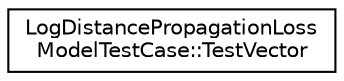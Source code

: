 digraph "Graphical Class Hierarchy"
{
 // LATEX_PDF_SIZE
  edge [fontname="Helvetica",fontsize="10",labelfontname="Helvetica",labelfontsize="10"];
  node [fontname="Helvetica",fontsize="10",shape=record];
  rankdir="LR";
  Node0 [label="LogDistancePropagationLoss\lModelTestCase::TestVector",height=0.2,width=0.4,color="black", fillcolor="white", style="filled",URL="$struct_log_distance_propagation_loss_model_test_case_1_1_test_vector.html",tooltip=" "];
}
